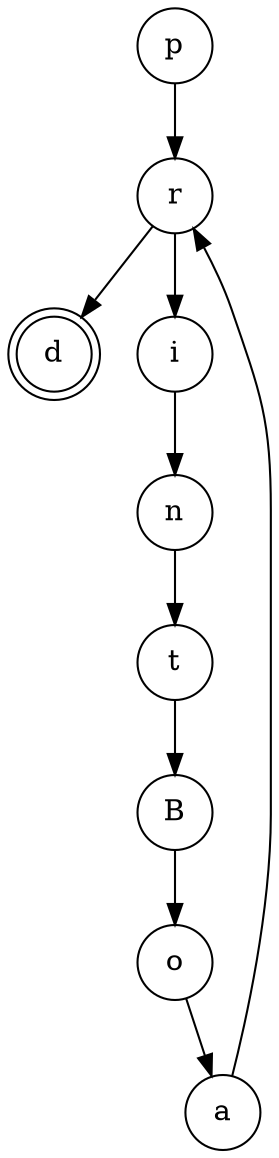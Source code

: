 digraph {   
    node [shape = doublecircle, color = black] d ;
    node [shape = circle];
    node [color= black];
    p -> r -> i -> n -> t -> B -> o -> a -> r -> d;	
}